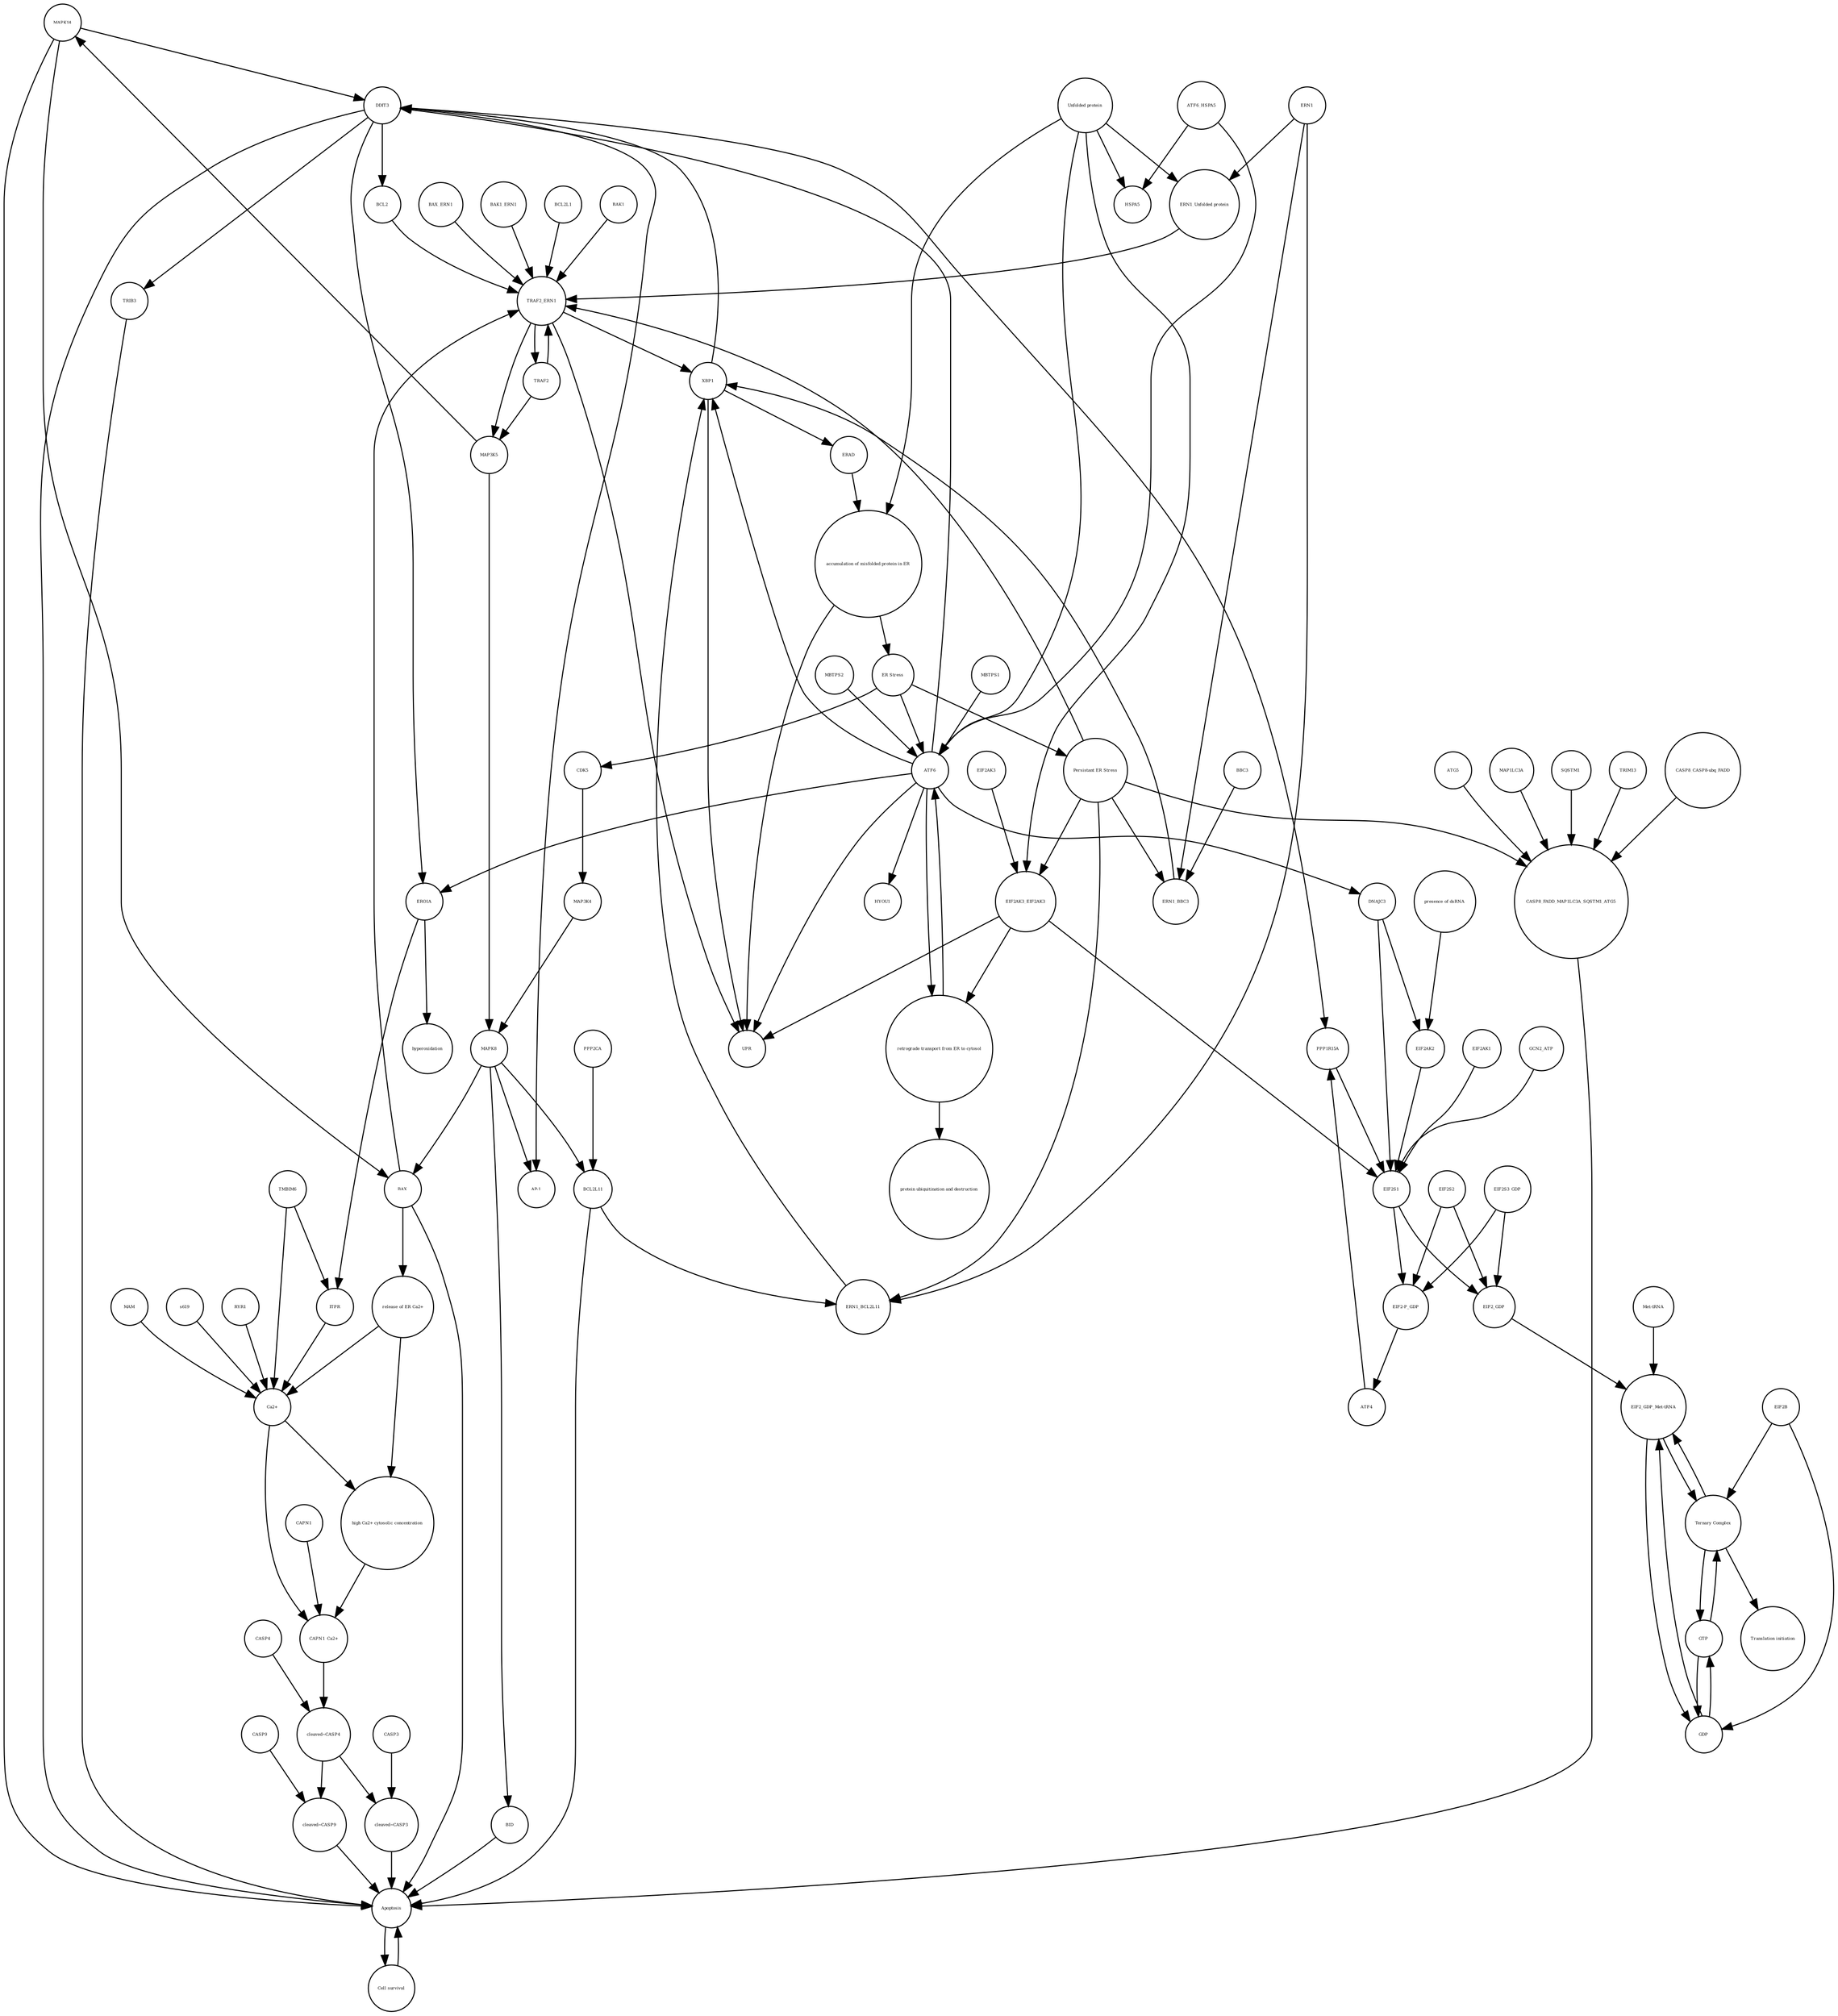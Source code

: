 strict digraph  {
"release of ER Ca2+" [annotation="urn_miriam_obo.go_GO%3A0032471", bipartite=0, cls=phenotype, fontsize=4, label="release of ER Ca2+", shape=circle];
"high Ca2+ cytosolic concentration" [annotation="urn_miriam_obo.go_GO%3A1902656", bipartite=0, cls=phenotype, fontsize=4, label="high Ca2+ cytosolic concentration", shape=circle];
XBP1 [annotation="urn_miriam_hgnc.symbol_XBP1", bipartite=0, cls=macromolecule, fontsize=4, label=XBP1, shape=circle];
UPR [annotation="urn_miriam_obo.go_GO%3A0006986", bipartite=0, cls=phenotype, fontsize=4, label=UPR, shape=circle];
ERAD [annotation="urn_miriam_obo.go_GO%3A0036503", bipartite=0, cls=phenotype, fontsize=4, label=ERAD, shape=circle];
MAPK14 [annotation="urn_miriam_hgnc.symbol_MAPK14", bipartite=0, cls=macromolecule, fontsize=4, label=MAPK14, shape=circle];
Apoptosis [annotation="urn_miriam_obo.go_GO%3A0006921", bipartite=0, cls=phenotype, fontsize=4, label=Apoptosis, shape=circle];
DDIT3 [annotation="urn_miriam_hgnc.symbol_DDIT3", bipartite=0, cls=macromolecule, fontsize=4, label=DDIT3, shape=circle];
"Ternary Complex" [annotation="", bipartite=0, cls=complex, fontsize=4, label="Ternary Complex", shape=circle];
"Translation initiation" [annotation="urn_miriam_obo.go_GO%3A0006412", bipartite=0, cls=phenotype, fontsize=4, label="Translation initiation", shape=circle];
BAX [annotation="urn_miriam_hgnc.symbol_BAX", bipartite=0, cls=macromolecule, fontsize=4, label=BAX, shape=circle];
ATF6 [annotation="urn_miriam_hgnc.symbol_ATF6", bipartite=0, cls=macromolecule, fontsize=4, label=ATF6, shape=circle];
"retrograde transport from ER to cytosol" [annotation="urn_miriam_obo.go_GO%3A0030970", bipartite=0, cls=phenotype, fontsize=4, label="retrograde transport from ER to cytosol", shape=circle];
"ER Stress" [annotation="urn_miriam_obo.go_GO%3A0034976", bipartite=0, cls=phenotype, fontsize=4, label="ER Stress", shape=circle];
"Persistant ER Stress" [annotation="urn_miriam_obo.go_GO%3A0034976", bipartite=0, cls=phenotype, fontsize=4, label="Persistant ER Stress", shape=circle];
CASP8_FADD_MAP1LC3A_SQSTM1_ATG5 [annotation="", bipartite=0, cls=complex, fontsize=4, label=CASP8_FADD_MAP1LC3A_SQSTM1_ATG5, shape=circle];
"Ca2+" [annotation="urn_miriam_obo.chebi_CHEBI%3A29108", bipartite=0, cls="simple chemical", fontsize=4, label="Ca2+", shape=circle];
"Unfolded protein" [annotation="", bipartite=0, cls=macromolecule, fontsize=4, label="Unfolded protein", shape=circle];
"accumulation of misfolded protein in ER" [annotation="urn_miriam_obo.go_GO%3A0006986", bipartite=0, cls=phenotype, fontsize=4, label="accumulation of misfolded protein in ER", shape=circle];
EIF2AK3_EIF2AK3 [annotation="", bipartite=0, cls=complex, fontsize=4, label=EIF2AK3_EIF2AK3, shape=circle];
TRAF2_ERN1 [annotation="", bipartite=0, cls=complex, fontsize=4, label=TRAF2_ERN1, shape=circle];
BCL2L11 [annotation="urn_miriam_hgnc.symbol_BCL2L11", bipartite=0, cls=macromolecule, fontsize=4, label=BCL2L11, shape=circle];
BID [annotation="urn_miriam_hgnc.symbol_BID", bipartite=0, cls=macromolecule, fontsize=4, label=BID, shape=circle];
TRIB3 [annotation="urn_miriam_hgnc.symbol_TRIB3", bipartite=0, cls=macromolecule, fontsize=4, label=TRIB3, shape=circle];
"cleaved~CASP3" [annotation="urn_miriam_hgnc.symbol_CASP3", bipartite=0, cls=macromolecule, fontsize=4, label="cleaved~CASP3", shape=circle];
"cleaved~CASP9" [annotation="urn_miriam_hgnc.symbol_CASP9", bipartite=0, cls=macromolecule, fontsize=4, label="cleaved~CASP9", shape=circle];
ERO1A [annotation="urn_miriam_hgnc.symbol_ERO1A", bipartite=0, cls=macromolecule, fontsize=4, label=ERO1A, shape=circle];
hyperoxidation [annotation="urn_miriam_obo.go_GO%3A0018158", bipartite=0, cls=phenotype, fontsize=4, label=hyperoxidation, shape=circle];
"Cell survival" [annotation="urn_miriam_obo.go_GO%3A0043066", bipartite=0, cls=phenotype, fontsize=4, label="Cell survival", shape=circle];
ATF4 [annotation="urn_miriam_hgnc.symbol_ATF4", bipartite=0, cls=macromolecule, fontsize=4, label=ATF4, shape=circle];
ERN1_BCL2L11 [annotation="", bipartite=0, cls=complex, fontsize=4, label=ERN1_BCL2L11, shape=circle];
GDP [annotation="urn_miriam_obo.chebi_CHEBI%3A65180", bipartite=0, cls="simple chemical", fontsize=4, label=GDP, shape=circle];
TMBIM6 [annotation="urn_miriam_hgnc.symbol_TMBIM6", bipartite=0, cls=macromolecule, fontsize=4, label=TMBIM6, shape=circle];
"protein ubiquitination and destruction" [annotation="", bipartite=0, cls=phenotype, fontsize=4, label="protein ubiquitination and destruction", shape=circle];
EIF2S3_GDP [annotation="", bipartite=0, cls=complex, fontsize=4, label=EIF2S3_GDP, shape=circle];
CASP3 [annotation="urn_miriam_hgnc.symbol_CASP3", bipartite=0, cls=macromolecule, fontsize=4, label=CASP3, shape=circle];
PPP1R15A [annotation="urn_miriam_hgnc.symbol_PPP1R15A", bipartite=0, cls=macromolecule, fontsize=4, label=PPP1R15A, shape=circle];
TRAF2 [annotation="urn_miriam_hgnc.symbol_TRAF2", bipartite=0, cls=macromolecule, fontsize=4, label=TRAF2, shape=circle];
PPP2CA [annotation="urn_miriam_hgnc.symbol_PPP2CA", bipartite=0, cls=macromolecule, fontsize=4, label=PPP2CA, shape=circle];
"SQSTM1 " [annotation="urn_miriam_hgnc.symbol_SQSTM1", bipartite=0, cls=macromolecule, fontsize=4, label="SQSTM1 ", shape=circle];
MBTPS1 [annotation="urn_miriam_hgnc.symbol_MBTPS1", bipartite=0, cls=macromolecule, fontsize=4, label=MBTPS1, shape=circle];
CASP4 [annotation="urn_miriam_hgnc.symbol_CASP4", bipartite=0, cls=macromolecule, fontsize=4, label=CASP4, shape=circle];
GTP [annotation="urn_miriam_obo.chebi_CHEBI%3A57600", bipartite=0, cls="simple chemical", fontsize=4, label=GTP, shape=circle];
"cleaved~CASP4" [annotation="urn_miriam_hgnc.symbol_CASP4", bipartite=0, cls=macromolecule, fontsize=4, label="cleaved~CASP4", shape=circle];
CDK5 [annotation="urn_miriam_hgnc.symbol_CDK5", bipartite=0, cls=macromolecule, fontsize=4, label=CDK5, shape=circle];
"EIF2-P_GDP" [annotation="", bipartite=0, cls=complex, fontsize=4, label="EIF2-P_GDP", shape=circle];
HSPA5 [annotation="urn_miriam_hgnc.symbol_HSPA5", bipartite=0, cls=macromolecule, fontsize=4, label=HSPA5, shape=circle];
CASP9 [annotation="urn_miriam_hgnc.symbol_CSAP9", bipartite=0, cls=macromolecule, fontsize=4, label=CASP9, shape=circle];
"ERN1_Unfolded protein" [annotation="", bipartite=0, cls=complex, fontsize=4, label="ERN1_Unfolded protein", shape=circle];
RYR1 [annotation="urn_miriam_hgnc.symbol_RYR1", bipartite=0, cls=macromolecule, fontsize=4, label=RYR1, shape=circle];
ERN1 [annotation="urn_miriam_hgnc.symbol_ERN1", bipartite=0, cls=macromolecule, fontsize=4, label=ERN1, shape=circle];
EIF2S1 [annotation="urn_miriam_hgnc.symbol_EIF2S1", bipartite=0, cls=macromolecule, fontsize=4, label=EIF2S1, shape=circle];
BAK1_ERN1 [annotation="", bipartite=0, cls=complex, fontsize=4, label=BAK1_ERN1, shape=circle];
CAPN1 [annotation="urn_miriam_hgnc.symbol_CAPN1", bipartite=0, cls=macromolecule, fontsize=4, label=CAPN1, shape=circle];
EIF2AK1 [annotation="urn_miriam_hgnc.symbol_EIF2AK1", bipartite=0, cls=macromolecule, fontsize=4, label=EIF2AK1, shape=circle];
BCL2L1 [annotation="urn_miriam_hgnc.symbol_BCL2L1", bipartite=0, cls=macromolecule, fontsize=4, label=BCL2L1, shape=circle];
ATF6_HSPA5 [annotation="", bipartite=0, cls=complex, fontsize=4, label=ATF6_HSPA5, shape=circle];
TRIM13 [annotation="urn_miriam_hgnc.symbol_TRIM13", bipartite=0, cls=macromolecule, fontsize=4, label=TRIM13, shape=circle];
EIF2AK3 [annotation="urn_miriam_hgnc.symbol_EIF2AK3", bipartite=0, cls=macromolecule, fontsize=4, label=EIF2AK3, shape=circle];
BBC3 [annotation="urn_miriam_hgnc.symbol_BBC3", bipartite=0, cls=macromolecule, fontsize=4, label=BBC3, shape=circle];
EIF2B [annotation="", bipartite=0, cls=complex, fontsize=4, label=EIF2B, shape=circle];
ITPR [annotation="urn_miriam_hgnc.symbol_ITPR1|urn_miriam_hgnc.symbol_ITPR2|urn_miriam_hgnc.symbol_ITPR3", bipartite=0, cls=macromolecule, fontsize=4, label=ITPR, shape=circle];
MAP3K5 [annotation="urn_miriam_hgnc.symbol_MAP3K5", bipartite=0, cls=macromolecule, fontsize=4, label=MAP3K5, shape=circle];
MAM [annotation="urn_miriam_obo.go_GO%3A0044233", bipartite=0, cls=phenotype, fontsize=4, label=MAM, shape=circle];
EIF2S2 [annotation="urn_miriam_hgnc.symbol_EIF2S2", bipartite=0, cls=macromolecule, fontsize=4, label=EIF2S2, shape=circle];
s619 [annotation="", bipartite=0, cls=complex, fontsize=4, label=s619, shape=circle];
"Met-tRNA" [annotation="urn_miriam_hgnc_HGNC%3A34779", bipartite=0, cls="nucleic acid feature", fontsize=4, label="Met-tRNA", shape=circle];
"CASP8_CASP8-ubq_FADD" [annotation="", bipartite=0, cls=complex, fontsize=4, label="CASP8_CASP8-ubq_FADD", shape=circle];
"CAPN1_Ca2+" [annotation="", bipartite=0, cls=complex, fontsize=4, label="CAPN1_Ca2+", shape=circle];
EIF2AK2 [annotation="urn_miriam_hgnc.symbol_EIF2AK2", bipartite=0, cls=macromolecule, fontsize=4, label=EIF2AK2, shape=circle];
HYOU1 [annotation="urn_miriam_hgnc.symbol_HYOU1", bipartite=0, cls=macromolecule, fontsize=4, label=HYOU1, shape=circle];
GCN2_ATP [annotation="", bipartite=0, cls=complex, fontsize=4, label=GCN2_ATP, shape=circle];
ATG5 [annotation="urn_miriam_hgnc.symbol_ATG5", bipartite=0, cls=macromolecule, fontsize=4, label=ATG5, shape=circle];
MAP1LC3A [annotation="urn_miriam_hgnc.symbol_MAP1LC3A", bipartite=0, cls=macromolecule, fontsize=4, label=MAP1LC3A, shape=circle];
EIF2_GDP [annotation="", bipartite=0, cls=complex, fontsize=4, label=EIF2_GDP, shape=circle];
"AP-1" [annotation="urn_miriam_hgnc.symbol_FOS|urn_miriam_hgnc.symbol_FOSB|urn_miriam_hgnc.symbol_FOSL1|urn_miriam_hgnc.symbol_FOSL2|urn_miriam_hgnc.symbol_JUN|urn_miriam_hgnc.symbol_JUNB|urn_miriam_hgnc.symbol_JUND", bipartite=0, cls=macromolecule, fontsize=4, label="AP-1", shape=circle];
DNAJC3 [annotation="urn_miriam_hgnc.symbol_DNAJC3", bipartite=0, cls=macromolecule, fontsize=4, label=DNAJC3, shape=circle];
BCL2 [annotation="urn_miriam_hgnc.symbol_BCL2", bipartite=0, cls="nucleic acid feature", fontsize=4, label=BCL2, shape=circle];
BAK1 [annotation="urn_miriam_hgnc.symbol_BAK1", bipartite=0, cls=macromolecule, fontsize=4, label=BAK1, shape=circle];
"EIF2_GDP_Met-tRNA" [annotation="", bipartite=0, cls=complex, fontsize=4, label="EIF2_GDP_Met-tRNA", shape=circle];
MAPK8 [annotation="urn_miriam_hgnc.symbol_MAPK8", bipartite=0, cls=macromolecule, fontsize=4, label=MAPK8, shape=circle];
"presence of dsRNA" [annotation="urn_miriam_obo.go_GO%3A0071359", bipartite=0, cls=phenotype, fontsize=4, label="presence of dsRNA", shape=circle];
MAP3K4 [annotation="urn_miriam_hgnc.symbol_MAP3K4", bipartite=0, cls=macromolecule, fontsize=4, label=MAP3K4, shape=circle];
MBTPS2 [annotation="urn_miriam_hgnc.symbol_MBTPS2", bipartite=0, cls=macromolecule, fontsize=4, label=MBTPS2, shape=circle];
ERN1_BBC3 [annotation="", bipartite=0, cls=complex, fontsize=4, label=ERN1_BBC3, shape=circle];
BAX_ERN1 [annotation="", bipartite=0, cls=complex, fontsize=4, label=BAX_ERN1, shape=circle];
"release of ER Ca2+" -> "high Ca2+ cytosolic concentration"  [annotation="", interaction_type="necessary stimulation"];
"release of ER Ca2+" -> "Ca2+"  [annotation=urn_miriam_pubmed_23850759, interaction_type=catalysis];
"high Ca2+ cytosolic concentration" -> "CAPN1_Ca2+"  [annotation=urn_miriam_pubmed_19931333, interaction_type=catalysis];
XBP1 -> UPR  [annotation="", interaction_type="necessary stimulation"];
XBP1 -> ERAD  [annotation="", interaction_type="necessary stimulation"];
XBP1 -> DDIT3  [annotation="urn_miriam_pubmed_26587781|urn_miriam_pubmed_17991856|urn_miriam_pubmed_22802018", interaction_type=catalysis];
ERAD -> "accumulation of misfolded protein in ER"  [annotation="", interaction_type=modulation];
MAPK14 -> Apoptosis  [annotation="", interaction_type="necessary stimulation"];
MAPK14 -> BAX  [annotation="urn_miriam_pubmed_18191217|urn_miriam_pubmed_23430059|urn_miriam_pubmed_29450140", interaction_type=catalysis];
MAPK14 -> DDIT3  [annotation="urn_miriam_pubmed_23850759|urn_miriam_pubmed_23430059|urn_miriam_pubmed_26137585", interaction_type=catalysis];
Apoptosis -> "Cell survival"  [annotation="", interaction_type=modulation];
DDIT3 -> Apoptosis  [annotation="", interaction_type="necessary stimulation"];
DDIT3 -> TRIB3  [annotation="urn_miriam_pubmed_23430059|urn_miriam_pubmed_18940792", interaction_type=catalysis];
DDIT3 -> ERO1A  [annotation="urn_miriam_pubmed_23850759|urn_miriam_pubmed_25387528|urn_miriam_taxonomy_10090", interaction_type=catalysis];
DDIT3 -> BCL2  [annotation="urn_miriam_pubmed_30662442|urn_miriam_pubmed_23850759", interaction_type=inhibition];
DDIT3 -> "AP-1"  [annotation="urn_miriam_pubmed_26587781|urn_miriam_pubmed_23850759", interaction_type=catalysis];
DDIT3 -> PPP1R15A  [annotation="urn_miriam_pubmed_23850759|urn_miriam_pubmed_26584763", interaction_type=catalysis];
"Ternary Complex" -> "Translation initiation"  [annotation="", interaction_type="necessary stimulation"];
"Ternary Complex" -> GTP  [annotation="", interaction_type=production];
"Ternary Complex" -> "EIF2_GDP_Met-tRNA"  [annotation="", interaction_type=production];
BAX -> Apoptosis  [annotation="", interaction_type="necessary stimulation"];
BAX -> "release of ER Ca2+"  [annotation="", interaction_type="necessary stimulation"];
BAX -> TRAF2_ERN1  [annotation="urn_miriam_pubmed_23850759|urn_miriam_pubmed_23430059|urn_miriam_pubmed_26587781|urn_miriam_pubmed_30773986|urn_miriam_taxonomy_10090", interaction_type=catalysis];
ATF6 -> "retrograde transport from ER to cytosol"  [annotation="", interaction_type=modulation];
ATF6 -> UPR  [annotation="", interaction_type="necessary stimulation"];
ATF6 -> DDIT3  [annotation="urn_miriam_pubmed_26587781|urn_miriam_pubmed_17991856|urn_miriam_pubmed_22802018", interaction_type=catalysis];
ATF6 -> ERO1A  [annotation="urn_miriam_pubmed_23850759|urn_miriam_pubmed_25387528|urn_miriam_taxonomy_10090", interaction_type=catalysis];
ATF6 -> DNAJC3  [annotation="urn_miriam_pubmed_12601012|urn_miriam_pubmed_18360008|urn_miriam_taxonomy_10090", interaction_type=catalysis];
ATF6 -> HYOU1  [annotation="urn_miriam_pubmed_18360008|urn_miriam_taxonomy_10090", interaction_type=catalysis];
ATF6 -> XBP1  [annotation="urn_miriam_pubmed_26587781|urn_miriam_pubmed_23430059", interaction_type=catalysis];
"retrograde transport from ER to cytosol" -> ATF6  [annotation="urn_miriam_pubmed_18360008|urn_miriam_pubmed_17991856|urn_miriam_pubmed_26587781|urn_miriam_taxonomy_10090", interaction_type=inhibition];
"retrograde transport from ER to cytosol" -> "protein ubiquitination and destruction"  [annotation="", interaction_type=production];
"ER Stress" -> "Persistant ER Stress"  [annotation="", interaction_type=modulation];
"ER Stress" -> ATF6  [annotation="urn_miriam_pubmed_18360008|urn_miriam_pubmed_17991856|urn_miriam_pubmed_26587781|urn_miriam_taxonomy_10090", interaction_type=catalysis];
"ER Stress" -> CDK5  [annotation=urn_miriam_pubmed_23850759, interaction_type=catalysis];
"Persistant ER Stress" -> EIF2AK3_EIF2AK3  [annotation=urn_miriam_pubmed_17991856, interaction_type=catalysis];
"Persistant ER Stress" -> ERN1_BCL2L11  [annotation="urn_miriam_pubmed_23850759|urn_miriam_pubmed_23430059|urn_miriam_pubmed_26587781", interaction_type=inhibition];
"Persistant ER Stress" -> ERN1_BBC3  [annotation="urn_miriam_pubmed_23430059|urn_miriam_pubmed_17991856", interaction_type=inhibition];
"Persistant ER Stress" -> TRAF2_ERN1  [annotation="urn_miriam_pubmed_23850759|urn_miriam_pubmed_23430059|urn_miriam_pubmed_26587781|urn_miriam_pubmed_30773986|urn_miriam_taxonomy_10090", interaction_type=inhibition];
"Persistant ER Stress" -> CASP8_FADD_MAP1LC3A_SQSTM1_ATG5  [annotation=urn_miriam_pubmed_17991856, interaction_type=catalysis];
CASP8_FADD_MAP1LC3A_SQSTM1_ATG5 -> Apoptosis  [annotation="", interaction_type="necessary stimulation"];
"Ca2+" -> "high Ca2+ cytosolic concentration"  [annotation="", interaction_type="necessary stimulation"];
"Ca2+" -> "CAPN1_Ca2+"  [annotation="", interaction_type=production];
"Unfolded protein" -> "accumulation of misfolded protein in ER"  [annotation="", interaction_type="necessary stimulation"];
"Unfolded protein" -> EIF2AK3_EIF2AK3  [annotation=urn_miriam_pubmed_17991856, interaction_type=catalysis];
"Unfolded protein" -> HSPA5  [annotation="urn_miriam_pubmed_17090218|urn_miriam_pubmed_23850759", interaction_type=catalysis];
"Unfolded protein" -> ATF6  [annotation="urn_miriam_pubmed_17090218|urn_miriam_pubmed_23850759", interaction_type=catalysis];
"Unfolded protein" -> "ERN1_Unfolded protein"  [annotation="", interaction_type=production];
"accumulation of misfolded protein in ER" -> "ER Stress"  [annotation="", interaction_type="necessary stimulation"];
"accumulation of misfolded protein in ER" -> UPR  [annotation="", interaction_type="necessary stimulation"];
EIF2AK3_EIF2AK3 -> UPR  [annotation="", interaction_type="necessary stimulation"];
EIF2AK3_EIF2AK3 -> EIF2S1  [annotation="urn_miriam_pubmed_12667446|urn_miriam_pubmed_12601012|urn_miriam_pubmed_23850759|urn_miriam_pubmed_18360008|urn_miriam_pubmed_26587781|urn_miriam_taxonomy_10090", interaction_type=catalysis];
EIF2AK3_EIF2AK3 -> "retrograde transport from ER to cytosol"  [annotation="", interaction_type=production];
TRAF2_ERN1 -> UPR  [annotation="", interaction_type="necessary stimulation"];
TRAF2_ERN1 -> TRAF2  [annotation=urn_miriam_pubmed_23850759, interaction_type=catalysis];
TRAF2_ERN1 -> XBP1  [annotation="urn_miriam_pubmed_26587781|urn_miriam_pubmed_23430059", interaction_type=catalysis];
TRAF2_ERN1 -> MAP3K5  [annotation=urn_miriam_pubmed_23850759, interaction_type=catalysis];
BCL2L11 -> Apoptosis  [annotation="", interaction_type="necessary stimulation"];
BCL2L11 -> ERN1_BCL2L11  [annotation="", interaction_type=production];
BID -> Apoptosis  [annotation="", interaction_type="necessary stimulation"];
TRIB3 -> Apoptosis  [annotation="", interaction_type="necessary stimulation"];
"cleaved~CASP3" -> Apoptosis  [annotation="", interaction_type="necessary stimulation"];
"cleaved~CASP9" -> Apoptosis  [annotation="", interaction_type="necessary stimulation"];
ERO1A -> hyperoxidation  [annotation="", interaction_type="necessary stimulation"];
ERO1A -> ITPR  [annotation="urn_miriam_pubmed_23850759|urn_miriam_pubmed_23430059", interaction_type=catalysis];
"Cell survival" -> Apoptosis  [annotation="", interaction_type=modulation];
ATF4 -> PPP1R15A  [annotation="urn_miriam_pubmed_23850759|urn_miriam_pubmed_26584763", interaction_type=catalysis];
ERN1_BCL2L11 -> XBP1  [annotation="urn_miriam_pubmed_26587781|urn_miriam_pubmed_23430059", interaction_type=catalysis];
GDP -> GTP  [annotation="", interaction_type=production];
GDP -> "EIF2_GDP_Met-tRNA"  [annotation="", interaction_type=production];
TMBIM6 -> ITPR  [annotation="urn_miriam_pubmed_23850759|urn_miriam_pubmed_23430059", interaction_type=catalysis];
TMBIM6 -> "Ca2+"  [annotation=urn_miriam_pubmed_23850759, interaction_type=catalysis];
EIF2S3_GDP -> "EIF2-P_GDP"  [annotation="", interaction_type=production];
EIF2S3_GDP -> EIF2_GDP  [annotation="", interaction_type=production];
CASP3 -> "cleaved~CASP3"  [annotation="", interaction_type=production];
PPP1R15A -> EIF2S1  [annotation="urn_miriam_pubmed_23850759|urn_miriam_pubmed_12667446|urn_miriam_pubmed_12601012|urn_miriam_taxonomy_10090", interaction_type=catalysis];
TRAF2 -> TRAF2_ERN1  [annotation="", interaction_type=production];
TRAF2 -> MAP3K5  [annotation=urn_miriam_pubmed_23850759, interaction_type=catalysis];
PPP2CA -> BCL2L11  [annotation="urn_miriam_pubmed_23850759|urn_miriam_pubmed_23430059", interaction_type=catalysis];
"SQSTM1 " -> CASP8_FADD_MAP1LC3A_SQSTM1_ATG5  [annotation="", interaction_type=production];
MBTPS1 -> ATF6  [annotation="urn_miriam_pubmed_18360008|urn_miriam_pubmed_17991856|urn_miriam_pubmed_26587781|urn_miriam_pubmed_23850759|urn_miriam_taxonomy_10090", interaction_type=catalysis];
CASP4 -> "cleaved~CASP4"  [annotation="", interaction_type=production];
GTP -> "Ternary Complex"  [annotation="", interaction_type=production];
GTP -> GDP  [annotation="", interaction_type=production];
"cleaved~CASP4" -> "cleaved~CASP3"  [annotation="urn_miriam_pubmed_19931333|urn_miriam_pubmed_18955970|urn_miriam_pubmed_24373849", interaction_type=catalysis];
"cleaved~CASP4" -> "cleaved~CASP9"  [annotation="urn_miriam_pubmed_19931333|urn_miriam_pubmed_18955970|urn_miriam_pubmed_24373849", interaction_type=catalysis];
CDK5 -> MAP3K4  [annotation=urn_miriam_pubmed_23850759, interaction_type=catalysis];
"EIF2-P_GDP" -> ATF4  [annotation="urn_miriam_pubmed_15277680|urn_miriam_pubmed_23850759|urn_miriam_taxonomy_10090", interaction_type=catalysis];
CASP9 -> "cleaved~CASP9"  [annotation="", interaction_type=production];
"ERN1_Unfolded protein" -> TRAF2_ERN1  [annotation="", interaction_type=production];
RYR1 -> "Ca2+"  [annotation=urn_miriam_pubmed_23850759, interaction_type=catalysis];
ERN1 -> ERN1_BCL2L11  [annotation="", interaction_type=production];
ERN1 -> "ERN1_Unfolded protein"  [annotation="", interaction_type=production];
ERN1 -> ERN1_BBC3  [annotation="", interaction_type=production];
EIF2S1 -> "EIF2-P_GDP"  [annotation="", interaction_type=production];
EIF2S1 -> EIF2_GDP  [annotation="", interaction_type=production];
BAK1_ERN1 -> TRAF2_ERN1  [annotation="urn_miriam_pubmed_23850759|urn_miriam_pubmed_23430059|urn_miriam_pubmed_26587781|urn_miriam_pubmed_30773986|urn_miriam_taxonomy_10090", interaction_type=catalysis];
CAPN1 -> "CAPN1_Ca2+"  [annotation="", interaction_type=production];
EIF2AK1 -> EIF2S1  [annotation="urn_miriam_pubmed_23850759|urn_miriam_pubmed_12667446|urn_miriam_pubmed_12601012|urn_miriam_taxonomy_10090", interaction_type=catalysis];
BCL2L1 -> TRAF2_ERN1  [annotation="urn_miriam_pubmed_23850759|urn_miriam_pubmed_23430059|urn_miriam_pubmed_26587781|urn_miriam_pubmed_30773986|urn_miriam_taxonomy_10090", interaction_type=inhibition];
ATF6_HSPA5 -> HSPA5  [annotation="", interaction_type=production];
ATF6_HSPA5 -> ATF6  [annotation="", interaction_type=production];
TRIM13 -> CASP8_FADD_MAP1LC3A_SQSTM1_ATG5  [annotation=urn_miriam_pubmed_17991856, interaction_type=catalysis];
EIF2AK3 -> EIF2AK3_EIF2AK3  [annotation="", interaction_type=production];
BBC3 -> ERN1_BBC3  [annotation="", interaction_type=production];
EIF2B -> "Ternary Complex"  [annotation=urn_miriam_pubmed_23850759, interaction_type=catalysis];
EIF2B -> GDP  [annotation=urn_miriam_pubmed_23850759, interaction_type=catalysis];
ITPR -> "Ca2+"  [annotation=urn_miriam_pubmed_23850759, interaction_type=catalysis];
MAP3K5 -> MAPK8  [annotation="urn_miriam_pubmed_18191217|urn_miriam_pubmed_23850759|urn_miriam_pubmed_26587781", interaction_type=catalysis];
MAP3K5 -> MAPK14  [annotation="urn_miriam_pubmed_23850759|urn_miriam_pubmed_12215209|urn_miriam_taxonomy_10090", interaction_type=catalysis];
MAM -> "Ca2+"  [annotation=urn_miriam_pubmed_23850759, interaction_type=catalysis];
EIF2S2 -> "EIF2-P_GDP"  [annotation="", interaction_type=production];
EIF2S2 -> EIF2_GDP  [annotation="", interaction_type=production];
s619 -> "Ca2+"  [annotation=urn_miriam_pubmed_23850759, interaction_type=catalysis];
"Met-tRNA" -> "EIF2_GDP_Met-tRNA"  [annotation="", interaction_type=production];
"CASP8_CASP8-ubq_FADD" -> CASP8_FADD_MAP1LC3A_SQSTM1_ATG5  [annotation="", interaction_type=production];
"CAPN1_Ca2+" -> "cleaved~CASP4"  [annotation="urn_miriam_pubmed_19931333|urn_miriam_pubmed_18955970|urn_miriam_pubmed_24373849", interaction_type=catalysis];
EIF2AK2 -> EIF2S1  [annotation="urn_miriam_pubmed_12667446|urn_miriam_pubmed_12601012|urn_miriam_pubmed_23850759|urn_miriam_pubmed_18360008|urn_miriam_pubmed_26587781|urn_miriam_taxonomy_10090", interaction_type=catalysis];
GCN2_ATP -> EIF2S1  [annotation="urn_miriam_pubmed_12667446|urn_miriam_pubmed_12601012|urn_miriam_pubmed_23850759|urn_miriam_pubmed_18360008|urn_miriam_pubmed_26587781|urn_miriam_taxonomy_10090", interaction_type=catalysis];
ATG5 -> CASP8_FADD_MAP1LC3A_SQSTM1_ATG5  [annotation="", interaction_type=production];
MAP1LC3A -> CASP8_FADD_MAP1LC3A_SQSTM1_ATG5  [annotation="", interaction_type=production];
EIF2_GDP -> "EIF2_GDP_Met-tRNA"  [annotation="", interaction_type=production];
DNAJC3 -> EIF2S1  [annotation="urn_miriam_pubmed_12667446|urn_miriam_pubmed_12601012|urn_miriam_pubmed_23850759|urn_miriam_pubmed_18360008|urn_miriam_pubmed_26587781|urn_miriam_taxonomy_10090", interaction_type=inhibition];
DNAJC3 -> EIF2AK2  [annotation="urn_miriam_pubmed_12601012|urn_miriam_pubmed_26587781|urn_miriam_pubmed_23850759", interaction_type=inhibition];
BCL2 -> TRAF2_ERN1  [annotation="urn_miriam_pubmed_23850759|urn_miriam_pubmed_23430059|urn_miriam_pubmed_26587781|urn_miriam_pubmed_30773986|urn_miriam_taxonomy_10090", interaction_type=inhibition];
BAK1 -> TRAF2_ERN1  [annotation="urn_miriam_pubmed_23850759|urn_miriam_pubmed_23430059|urn_miriam_pubmed_26587781|urn_miriam_pubmed_30773986|urn_miriam_taxonomy_10090", interaction_type=catalysis];
"EIF2_GDP_Met-tRNA" -> "Ternary Complex"  [annotation="", interaction_type=production];
"EIF2_GDP_Met-tRNA" -> GDP  [annotation="", interaction_type=production];
MAPK8 -> BAX  [annotation="urn_miriam_pubmed_18191217|urn_miriam_pubmed_23430059|urn_miriam_pubmed_29450140", interaction_type=catalysis];
MAPK8 -> "AP-1"  [annotation="urn_miriam_pubmed_26587781|urn_miriam_pubmed_23850759", interaction_type=catalysis];
MAPK8 -> BCL2L11  [annotation=urn_miriam_pubmed_23850759, interaction_type=catalysis];
MAPK8 -> BID  [annotation="urn_miriam_pubmed_23430059|urn_miriam_pubmed_11583631|urn_miriam_taxonomy_10090", interaction_type=catalysis];
"presence of dsRNA" -> EIF2AK2  [annotation="urn_miriam_pubmed_12601012|urn_miriam_pubmed_26587781|urn_miriam_pubmed_23850759", interaction_type=catalysis];
MAP3K4 -> MAPK8  [annotation="urn_miriam_pubmed_18191217|urn_miriam_pubmed_23850759|urn_miriam_pubmed_26587781", interaction_type=catalysis];
MBTPS2 -> ATF6  [annotation="urn_miriam_pubmed_23850759|urn_miriam_pubmed_26587781|urn_miriam_pubmed_17991856|urn_miriam_pubmed_18360008|urn_miriam_taxonomy_10090", interaction_type=catalysis];
ERN1_BBC3 -> XBP1  [annotation="urn_miriam_pubmed_26587781|urn_miriam_pubmed_23430059", interaction_type=catalysis];
BAX_ERN1 -> TRAF2_ERN1  [annotation="urn_miriam_pubmed_23850759|urn_miriam_pubmed_23430059|urn_miriam_pubmed_26587781|urn_miriam_pubmed_30773986|urn_miriam_taxonomy_10090", interaction_type=catalysis];
}
